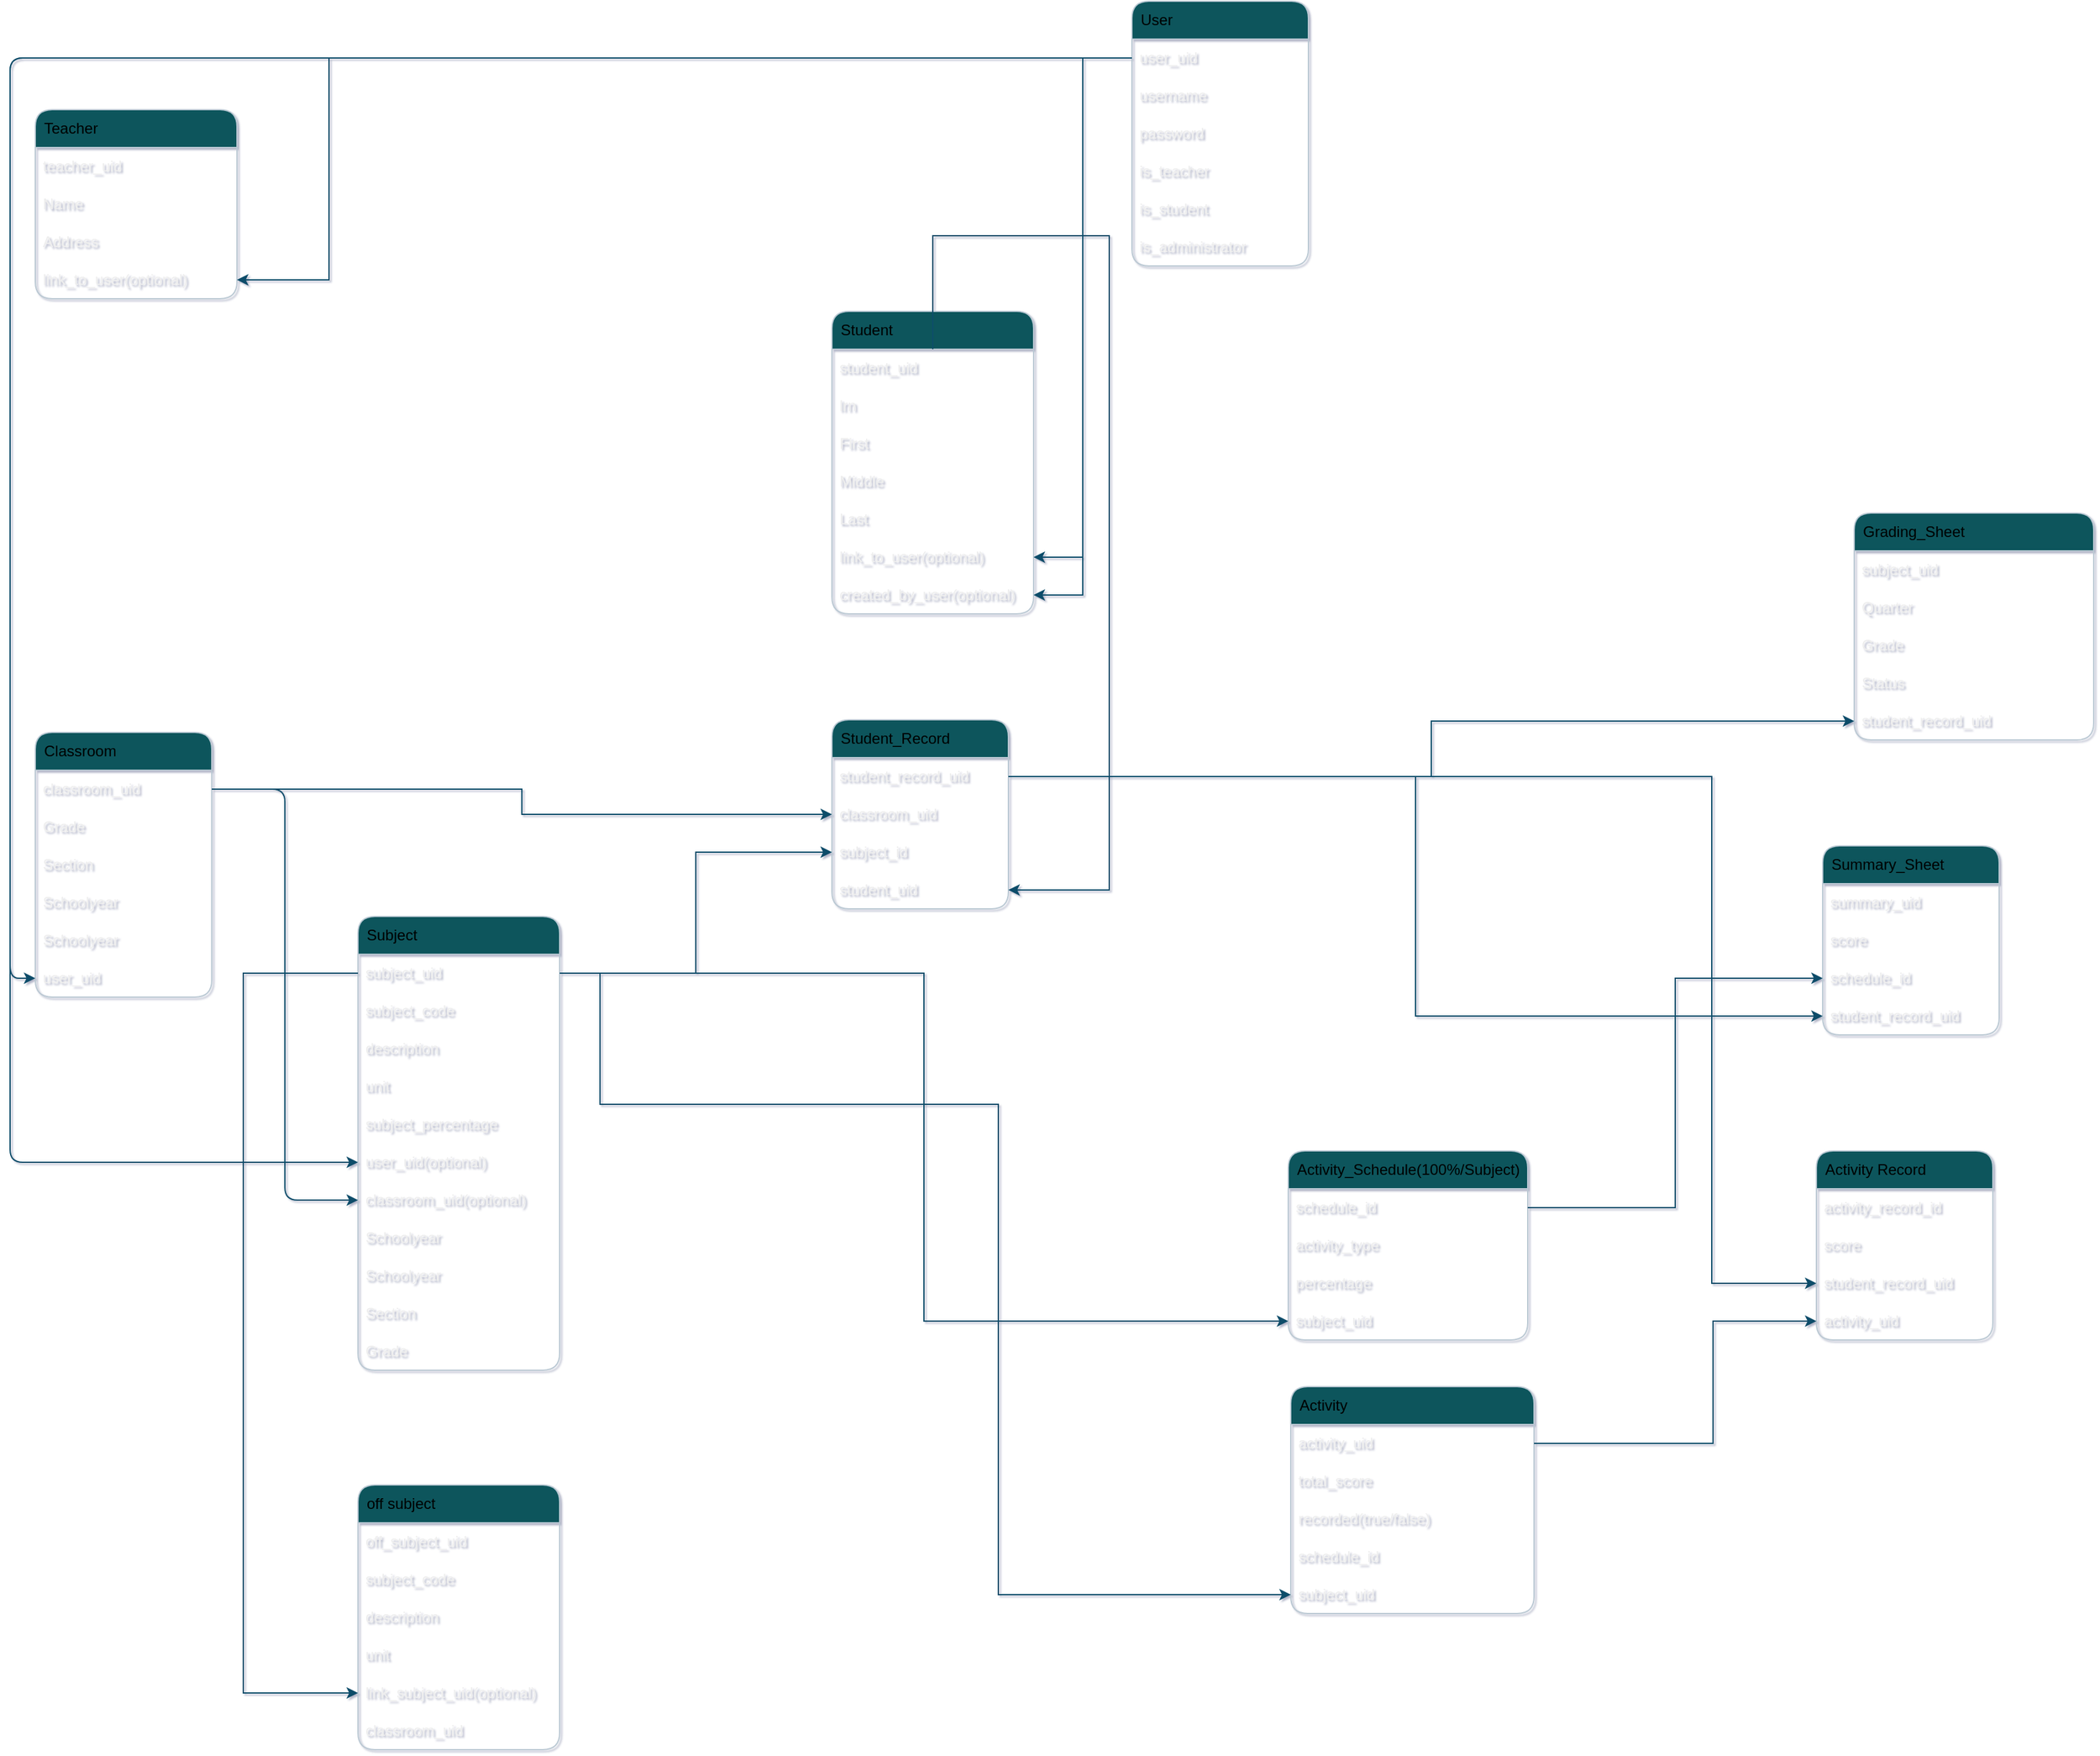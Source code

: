 <mxfile version="28.2.3">
  <diagram id="C5RBs43oDa-KdzZeNtuy" name="Page-1">
    <mxGraphModel dx="1678" dy="2481" grid="0" gridSize="14" guides="1" tooltips="1" connect="1" arrows="1" fold="1" page="1" pageScale="1" pageWidth="5500" pageHeight="1600" background="light-dark(#FFFFFF,#FFFFFF)" math="0" shadow="1" adaptiveColors="auto">
      <root>
        <mxCell id="WIyWlLk6GJQsqaUBKTNV-0" />
        <mxCell id="WIyWlLk6GJQsqaUBKTNV-1" parent="WIyWlLk6GJQsqaUBKTNV-0" />
        <mxCell id="hC4e1bCdloapmbzBIRtd-49" value="&lt;font style=&quot;color: light-dark(rgb(0, 0, 0), rgb(255, 255, 255));&quot;&gt;Classroom&lt;/font&gt;" style="swimlane;fontStyle=0;childLayout=stackLayout;horizontal=1;startSize=30;horizontalStack=0;resizeParent=1;resizeParentMax=0;resizeLast=0;collapsible=1;marginBottom=0;whiteSpace=wrap;html=1;pointerEvents=1;align=left;verticalAlign=middle;spacingLeft=5;fontFamily=Helvetica;fontSize=12;shadow=0;labelBackgroundColor=none;labelBorderColor=none;textShadow=0;fillColor=#09555B;strokeColor=#BAC8D3;fontColor=#EEEEEE;rounded=1;" parent="WIyWlLk6GJQsqaUBKTNV-1" vertex="1">
          <mxGeometry x="1320" y="160" width="140" height="210" as="geometry">
            <mxRectangle x="1240" y="320" width="60" height="30" as="alternateBounds" />
          </mxGeometry>
        </mxCell>
        <mxCell id="hC4e1bCdloapmbzBIRtd-50" value="classroom_uid" style="text;align=left;verticalAlign=middle;spacingLeft=4;spacingRight=4;overflow=hidden;points=[[0,0.5],[1,0.5]];portConstraint=eastwest;rotatable=0;whiteSpace=wrap;html=1;fontFamily=Helvetica;fontSize=12;shadow=0;labelBackgroundColor=none;labelBorderColor=none;textShadow=0;fontColor=#EEEEEE;rounded=1;" parent="hC4e1bCdloapmbzBIRtd-49" vertex="1">
          <mxGeometry y="30" width="140" height="30" as="geometry" />
        </mxCell>
        <mxCell id="hC4e1bCdloapmbzBIRtd-51" value="Grade" style="text;align=left;verticalAlign=middle;spacingLeft=4;spacingRight=4;overflow=hidden;points=[[0,0.5],[1,0.5]];portConstraint=eastwest;rotatable=0;whiteSpace=wrap;html=1;fontFamily=Helvetica;fontSize=12;shadow=0;labelBackgroundColor=none;labelBorderColor=none;textShadow=0;fontColor=#EEEEEE;rounded=1;" parent="hC4e1bCdloapmbzBIRtd-49" vertex="1">
          <mxGeometry y="60" width="140" height="30" as="geometry" />
        </mxCell>
        <mxCell id="hC4e1bCdloapmbzBIRtd-53" value="Section" style="text;align=left;verticalAlign=middle;spacingLeft=4;spacingRight=4;overflow=hidden;points=[[0,0.5],[1,0.5]];portConstraint=eastwest;rotatable=0;whiteSpace=wrap;html=1;fontFamily=Helvetica;fontSize=12;shadow=0;labelBackgroundColor=none;labelBorderColor=none;textShadow=0;fontColor=#EEEEEE;rounded=1;" parent="hC4e1bCdloapmbzBIRtd-49" vertex="1">
          <mxGeometry y="90" width="140" height="30" as="geometry" />
        </mxCell>
        <mxCell id="hC4e1bCdloapmbzBIRtd-52" value="Schoolyear" style="text;align=left;verticalAlign=middle;spacingLeft=4;spacingRight=4;overflow=hidden;points=[[0,0.5],[1,0.5]];portConstraint=eastwest;rotatable=0;whiteSpace=wrap;html=1;fontFamily=Helvetica;fontSize=12;shadow=0;labelBackgroundColor=none;labelBorderColor=none;textShadow=0;fontColor=#EEEEEE;rounded=1;" parent="hC4e1bCdloapmbzBIRtd-49" vertex="1">
          <mxGeometry y="120" width="140" height="30" as="geometry" />
        </mxCell>
        <mxCell id="hC4e1bCdloapmbzBIRtd-54" value="Schoolyear" style="text;align=left;verticalAlign=middle;spacingLeft=4;spacingRight=4;overflow=hidden;points=[[0,0.5],[1,0.5]];portConstraint=eastwest;rotatable=0;whiteSpace=wrap;html=1;fontFamily=Helvetica;fontSize=12;shadow=0;labelBackgroundColor=none;labelBorderColor=none;textShadow=0;fontColor=#EEEEEE;rounded=1;" parent="hC4e1bCdloapmbzBIRtd-49" vertex="1">
          <mxGeometry y="150" width="140" height="30" as="geometry" />
        </mxCell>
        <mxCell id="hC4e1bCdloapmbzBIRtd-70" value="user_uid" style="text;align=left;verticalAlign=middle;spacingLeft=4;spacingRight=4;overflow=hidden;points=[[0,0.5],[1,0.5]];portConstraint=eastwest;rotatable=0;whiteSpace=wrap;html=1;fontFamily=Helvetica;fontSize=12;shadow=0;labelBackgroundColor=none;labelBorderColor=none;textShadow=0;fontColor=#EEEEEE;rounded=1;" parent="hC4e1bCdloapmbzBIRtd-49" vertex="1">
          <mxGeometry y="180" width="140" height="30" as="geometry" />
        </mxCell>
        <mxCell id="hC4e1bCdloapmbzBIRtd-55" value="&lt;font style=&quot;color: light-dark(rgb(0, 0, 0), rgb(255, 255, 255));&quot;&gt;Subject&lt;/font&gt;" style="swimlane;fontStyle=0;childLayout=stackLayout;horizontal=1;startSize=30;horizontalStack=0;resizeParent=1;resizeParentMax=0;resizeLast=0;collapsible=1;marginBottom=0;whiteSpace=wrap;html=1;pointerEvents=1;align=left;verticalAlign=middle;spacingLeft=5;fontFamily=Helvetica;fontSize=12;shadow=0;labelBackgroundColor=none;labelBorderColor=none;textShadow=0;fillColor=#09555B;strokeColor=#BAC8D3;fontColor=#EEEEEE;rounded=1;" parent="WIyWlLk6GJQsqaUBKTNV-1" vertex="1">
          <mxGeometry x="1576" y="306" width="160" height="360" as="geometry" />
        </mxCell>
        <mxCell id="hC4e1bCdloapmbzBIRtd-56" value="subject_uid" style="text;align=left;verticalAlign=middle;spacingLeft=4;spacingRight=4;overflow=hidden;points=[[0,0.5],[1,0.5]];portConstraint=eastwest;rotatable=0;whiteSpace=wrap;html=1;fontFamily=Helvetica;fontSize=12;shadow=0;labelBackgroundColor=none;labelBorderColor=none;textShadow=0;fontColor=#EEEEEE;rounded=1;" parent="hC4e1bCdloapmbzBIRtd-55" vertex="1">
          <mxGeometry y="30" width="160" height="30" as="geometry" />
        </mxCell>
        <mxCell id="hC4e1bCdloapmbzBIRtd-57" value="subject_code" style="text;align=left;verticalAlign=middle;spacingLeft=4;spacingRight=4;overflow=hidden;points=[[0,0.5],[1,0.5]];portConstraint=eastwest;rotatable=0;whiteSpace=wrap;html=1;fontFamily=Helvetica;fontSize=12;shadow=0;labelBackgroundColor=none;labelBorderColor=none;textShadow=0;fontColor=#EEEEEE;rounded=1;" parent="hC4e1bCdloapmbzBIRtd-55" vertex="1">
          <mxGeometry y="60" width="160" height="30" as="geometry" />
        </mxCell>
        <mxCell id="hC4e1bCdloapmbzBIRtd-58" value="description" style="text;align=left;verticalAlign=middle;spacingLeft=4;spacingRight=4;overflow=hidden;points=[[0,0.5],[1,0.5]];portConstraint=eastwest;rotatable=0;whiteSpace=wrap;html=1;fontFamily=Helvetica;fontSize=12;shadow=0;labelBackgroundColor=none;labelBorderColor=none;textShadow=0;fontColor=#EEEEEE;rounded=1;" parent="hC4e1bCdloapmbzBIRtd-55" vertex="1">
          <mxGeometry y="90" width="160" height="30" as="geometry" />
        </mxCell>
        <mxCell id="hC4e1bCdloapmbzBIRtd-59" value="unit" style="text;align=left;verticalAlign=middle;spacingLeft=4;spacingRight=4;overflow=hidden;points=[[0,0.5],[1,0.5]];portConstraint=eastwest;rotatable=0;whiteSpace=wrap;html=1;fontFamily=Helvetica;fontSize=12;shadow=0;labelBackgroundColor=none;labelBorderColor=none;textShadow=0;fontColor=#EEEEEE;rounded=1;" parent="hC4e1bCdloapmbzBIRtd-55" vertex="1">
          <mxGeometry y="120" width="160" height="30" as="geometry" />
        </mxCell>
        <mxCell id="hC4e1bCdloapmbzBIRtd-150" value="subject_percentage" style="text;align=left;verticalAlign=middle;spacingLeft=4;spacingRight=4;overflow=hidden;points=[[0,0.5],[1,0.5]];portConstraint=eastwest;rotatable=0;whiteSpace=wrap;html=1;fontFamily=Helvetica;fontSize=12;shadow=0;labelBackgroundColor=none;labelBorderColor=none;textShadow=0;fontColor=#EEEEEE;rounded=1;" parent="hC4e1bCdloapmbzBIRtd-55" vertex="1">
          <mxGeometry y="150" width="160" height="30" as="geometry" />
        </mxCell>
        <mxCell id="hC4e1bCdloapmbzBIRtd-134" value="user_uid(optional)" style="text;align=left;verticalAlign=middle;spacingLeft=4;spacingRight=4;overflow=hidden;points=[[0,0.5],[1,0.5]];portConstraint=eastwest;rotatable=0;whiteSpace=wrap;html=1;fontFamily=Helvetica;fontSize=12;shadow=0;labelBackgroundColor=none;labelBorderColor=none;textShadow=0;fontColor=#EEEEEE;rounded=1;" parent="hC4e1bCdloapmbzBIRtd-55" vertex="1">
          <mxGeometry y="180" width="160" height="30" as="geometry" />
        </mxCell>
        <mxCell id="hC4e1bCdloapmbzBIRtd-61" value="classroom_uid(optional)" style="text;align=left;verticalAlign=middle;spacingLeft=4;spacingRight=4;overflow=hidden;points=[[0,0.5],[1,0.5]];portConstraint=eastwest;rotatable=0;whiteSpace=wrap;html=1;fontFamily=Helvetica;fontSize=12;shadow=0;labelBackgroundColor=none;labelBorderColor=none;textShadow=0;fontColor=#EEEEEE;rounded=1;" parent="hC4e1bCdloapmbzBIRtd-55" vertex="1">
          <mxGeometry y="210" width="160" height="30" as="geometry" />
        </mxCell>
        <mxCell id="F1vnSiwBL7O9nsd_aSeU-29" value="Schoolyear" style="text;align=left;verticalAlign=middle;spacingLeft=4;spacingRight=4;overflow=hidden;points=[[0,0.5],[1,0.5]];portConstraint=eastwest;rotatable=0;whiteSpace=wrap;html=1;fontFamily=Helvetica;fontSize=12;shadow=0;labelBackgroundColor=none;labelBorderColor=none;textShadow=0;fontColor=#EEEEEE;rounded=1;" vertex="1" parent="hC4e1bCdloapmbzBIRtd-55">
          <mxGeometry y="240" width="160" height="30" as="geometry" />
        </mxCell>
        <mxCell id="F1vnSiwBL7O9nsd_aSeU-28" value="Schoolyear" style="text;align=left;verticalAlign=middle;spacingLeft=4;spacingRight=4;overflow=hidden;points=[[0,0.5],[1,0.5]];portConstraint=eastwest;rotatable=0;whiteSpace=wrap;html=1;fontFamily=Helvetica;fontSize=12;shadow=0;labelBackgroundColor=none;labelBorderColor=none;textShadow=0;fontColor=#EEEEEE;rounded=1;" vertex="1" parent="hC4e1bCdloapmbzBIRtd-55">
          <mxGeometry y="270" width="160" height="30" as="geometry" />
        </mxCell>
        <mxCell id="F1vnSiwBL7O9nsd_aSeU-27" value="Section" style="text;align=left;verticalAlign=middle;spacingLeft=4;spacingRight=4;overflow=hidden;points=[[0,0.5],[1,0.5]];portConstraint=eastwest;rotatable=0;whiteSpace=wrap;html=1;fontFamily=Helvetica;fontSize=12;shadow=0;labelBackgroundColor=none;labelBorderColor=none;textShadow=0;fontColor=#EEEEEE;rounded=1;" vertex="1" parent="hC4e1bCdloapmbzBIRtd-55">
          <mxGeometry y="300" width="160" height="30" as="geometry" />
        </mxCell>
        <mxCell id="F1vnSiwBL7O9nsd_aSeU-26" value="Grade" style="text;align=left;verticalAlign=middle;spacingLeft=4;spacingRight=4;overflow=hidden;points=[[0,0.5],[1,0.5]];portConstraint=eastwest;rotatable=0;whiteSpace=wrap;html=1;fontFamily=Helvetica;fontSize=12;shadow=0;labelBackgroundColor=none;labelBorderColor=none;textShadow=0;fontColor=#EEEEEE;rounded=1;" vertex="1" parent="hC4e1bCdloapmbzBIRtd-55">
          <mxGeometry y="330" width="160" height="30" as="geometry" />
        </mxCell>
        <mxCell id="hC4e1bCdloapmbzBIRtd-62" style="edgeStyle=orthogonalEdgeStyle;rounded=1;orthogonalLoop=1;jettySize=auto;html=1;fontFamily=Helvetica;fontSize=12;fontColor=default;shadow=0;labelBackgroundColor=none;labelBorderColor=none;textShadow=0;strokeColor=#0B4D6A;" parent="WIyWlLk6GJQsqaUBKTNV-1" source="hC4e1bCdloapmbzBIRtd-50" target="hC4e1bCdloapmbzBIRtd-61" edge="1">
          <mxGeometry relative="1" as="geometry" />
        </mxCell>
        <mxCell id="hC4e1bCdloapmbzBIRtd-63" value="&lt;font style=&quot;color: light-dark(rgb(0, 0, 0), rgb(255, 255, 255));&quot;&gt;User&lt;/font&gt;" style="swimlane;fontStyle=0;childLayout=stackLayout;horizontal=1;startSize=30;horizontalStack=0;resizeParent=1;resizeParentMax=0;resizeLast=0;collapsible=1;marginBottom=0;whiteSpace=wrap;html=1;pointerEvents=1;align=left;verticalAlign=middle;spacingLeft=5;fontFamily=Helvetica;fontSize=12;shadow=0;labelBackgroundColor=none;labelBorderColor=none;textShadow=0;fillColor=#09555B;strokeColor=#BAC8D3;fontColor=#EEEEEE;rounded=1;" parent="WIyWlLk6GJQsqaUBKTNV-1" vertex="1">
          <mxGeometry x="2190" y="-420" width="140" height="210" as="geometry" />
        </mxCell>
        <mxCell id="hC4e1bCdloapmbzBIRtd-64" value="user_uid" style="text;align=left;verticalAlign=middle;spacingLeft=4;spacingRight=4;overflow=hidden;points=[[0,0.5],[1,0.5]];portConstraint=eastwest;rotatable=0;whiteSpace=wrap;html=1;fontFamily=Helvetica;fontSize=12;shadow=0;labelBackgroundColor=none;labelBorderColor=none;textShadow=0;fontColor=#EEEEEE;rounded=1;" parent="hC4e1bCdloapmbzBIRtd-63" vertex="1">
          <mxGeometry y="30" width="140" height="30" as="geometry" />
        </mxCell>
        <mxCell id="hC4e1bCdloapmbzBIRtd-65" value="username" style="text;align=left;verticalAlign=middle;spacingLeft=4;spacingRight=4;overflow=hidden;points=[[0,0.5],[1,0.5]];portConstraint=eastwest;rotatable=0;whiteSpace=wrap;html=1;fontFamily=Helvetica;fontSize=12;shadow=0;labelBackgroundColor=none;labelBorderColor=none;textShadow=0;fontColor=#EEEEEE;rounded=1;" parent="hC4e1bCdloapmbzBIRtd-63" vertex="1">
          <mxGeometry y="60" width="140" height="30" as="geometry" />
        </mxCell>
        <mxCell id="hC4e1bCdloapmbzBIRtd-66" value="password" style="text;align=left;verticalAlign=middle;spacingLeft=4;spacingRight=4;overflow=hidden;points=[[0,0.5],[1,0.5]];portConstraint=eastwest;rotatable=0;whiteSpace=wrap;html=1;fontFamily=Helvetica;fontSize=12;shadow=0;labelBackgroundColor=none;labelBorderColor=none;textShadow=0;fontColor=#EEEEEE;rounded=1;" parent="hC4e1bCdloapmbzBIRtd-63" vertex="1">
          <mxGeometry y="90" width="140" height="30" as="geometry" />
        </mxCell>
        <mxCell id="hC4e1bCdloapmbzBIRtd-67" value="is_teacher" style="text;align=left;verticalAlign=middle;spacingLeft=4;spacingRight=4;overflow=hidden;points=[[0,0.5],[1,0.5]];portConstraint=eastwest;rotatable=0;whiteSpace=wrap;html=1;fontFamily=Helvetica;fontSize=12;shadow=0;labelBackgroundColor=none;labelBorderColor=none;textShadow=0;fontColor=#EEEEEE;rounded=1;" parent="hC4e1bCdloapmbzBIRtd-63" vertex="1">
          <mxGeometry y="120" width="140" height="30" as="geometry" />
        </mxCell>
        <mxCell id="hC4e1bCdloapmbzBIRtd-68" value="is_student" style="text;align=left;verticalAlign=middle;spacingLeft=4;spacingRight=4;overflow=hidden;points=[[0,0.5],[1,0.5]];portConstraint=eastwest;rotatable=0;whiteSpace=wrap;html=1;fontFamily=Helvetica;fontSize=12;shadow=0;labelBackgroundColor=none;labelBorderColor=none;textShadow=0;fontColor=#EEEEEE;rounded=1;" parent="hC4e1bCdloapmbzBIRtd-63" vertex="1">
          <mxGeometry y="150" width="140" height="30" as="geometry" />
        </mxCell>
        <mxCell id="hC4e1bCdloapmbzBIRtd-69" value="is_administrator" style="text;align=left;verticalAlign=middle;spacingLeft=4;spacingRight=4;overflow=hidden;points=[[0,0.5],[1,0.5]];portConstraint=eastwest;rotatable=0;whiteSpace=wrap;html=1;fontFamily=Helvetica;fontSize=12;shadow=0;labelBackgroundColor=none;labelBorderColor=none;textShadow=0;fontColor=#EEEEEE;rounded=1;" parent="hC4e1bCdloapmbzBIRtd-63" vertex="1">
          <mxGeometry y="180" width="140" height="30" as="geometry" />
        </mxCell>
        <mxCell id="hC4e1bCdloapmbzBIRtd-71" style="edgeStyle=orthogonalEdgeStyle;rounded=1;orthogonalLoop=1;jettySize=auto;html=1;entryX=0;entryY=0.5;entryDx=0;entryDy=0;fontFamily=Helvetica;fontSize=12;fontColor=default;shadow=0;labelBackgroundColor=none;labelBorderColor=none;textShadow=0;strokeColor=#0B4D6A;" parent="WIyWlLk6GJQsqaUBKTNV-1" source="hC4e1bCdloapmbzBIRtd-64" target="hC4e1bCdloapmbzBIRtd-70" edge="1">
          <mxGeometry relative="1" as="geometry" />
        </mxCell>
        <mxCell id="hC4e1bCdloapmbzBIRtd-73" value="&lt;font style=&quot;color: light-dark(rgb(0, 0, 0), rgb(255, 255, 255));&quot;&gt;Student&lt;/font&gt;" style="swimlane;fontStyle=0;childLayout=stackLayout;horizontal=1;startSize=30;horizontalStack=0;resizeParent=1;resizeParentMax=0;resizeLast=0;collapsible=1;marginBottom=0;whiteSpace=wrap;html=1;pointerEvents=1;align=left;verticalAlign=middle;spacingLeft=5;fontFamily=Helvetica;fontSize=12;shadow=0;labelBackgroundColor=none;labelBorderColor=none;textShadow=0;fillColor=#09555B;strokeColor=#BAC8D3;fontColor=#EEEEEE;rounded=1;" parent="WIyWlLk6GJQsqaUBKTNV-1" vertex="1">
          <mxGeometry x="1952" y="-174" width="160" height="240" as="geometry" />
        </mxCell>
        <mxCell id="hC4e1bCdloapmbzBIRtd-74" value="student_uid" style="text;align=left;verticalAlign=middle;spacingLeft=4;spacingRight=4;overflow=hidden;points=[[0,0.5],[1,0.5]];portConstraint=eastwest;rotatable=0;whiteSpace=wrap;html=1;fontFamily=Helvetica;fontSize=12;shadow=0;labelBackgroundColor=none;labelBorderColor=none;textShadow=0;fontColor=#EEEEEE;rounded=1;" parent="hC4e1bCdloapmbzBIRtd-73" vertex="1">
          <mxGeometry y="30" width="160" height="30" as="geometry" />
        </mxCell>
        <mxCell id="hC4e1bCdloapmbzBIRtd-100" value="lrn" style="text;align=left;verticalAlign=middle;spacingLeft=4;spacingRight=4;overflow=hidden;points=[[0,0.5],[1,0.5]];portConstraint=eastwest;rotatable=0;whiteSpace=wrap;html=1;fontFamily=Helvetica;fontSize=12;shadow=0;labelBackgroundColor=none;labelBorderColor=none;textShadow=0;fontColor=#EEEEEE;rounded=1;" parent="hC4e1bCdloapmbzBIRtd-73" vertex="1">
          <mxGeometry y="60" width="160" height="30" as="geometry" />
        </mxCell>
        <mxCell id="hC4e1bCdloapmbzBIRtd-75" value="First" style="text;align=left;verticalAlign=middle;spacingLeft=4;spacingRight=4;overflow=hidden;points=[[0,0.5],[1,0.5]];portConstraint=eastwest;rotatable=0;whiteSpace=wrap;html=1;fontFamily=Helvetica;fontSize=12;shadow=0;labelBackgroundColor=none;labelBorderColor=none;textShadow=0;fontColor=#EEEEEE;rounded=1;" parent="hC4e1bCdloapmbzBIRtd-73" vertex="1">
          <mxGeometry y="90" width="160" height="30" as="geometry" />
        </mxCell>
        <mxCell id="hC4e1bCdloapmbzBIRtd-112" value="Middle" style="text;align=left;verticalAlign=middle;spacingLeft=4;spacingRight=4;overflow=hidden;points=[[0,0.5],[1,0.5]];portConstraint=eastwest;rotatable=0;whiteSpace=wrap;html=1;fontFamily=Helvetica;fontSize=12;shadow=0;labelBackgroundColor=none;labelBorderColor=none;textShadow=0;fontColor=#EEEEEE;rounded=1;" parent="hC4e1bCdloapmbzBIRtd-73" vertex="1">
          <mxGeometry y="120" width="160" height="30" as="geometry" />
        </mxCell>
        <mxCell id="hC4e1bCdloapmbzBIRtd-113" value="Last" style="text;align=left;verticalAlign=middle;spacingLeft=4;spacingRight=4;overflow=hidden;points=[[0,0.5],[1,0.5]];portConstraint=eastwest;rotatable=0;whiteSpace=wrap;html=1;fontFamily=Helvetica;fontSize=12;shadow=0;labelBackgroundColor=none;labelBorderColor=none;textShadow=0;fontColor=#EEEEEE;rounded=1;" parent="hC4e1bCdloapmbzBIRtd-73" vertex="1">
          <mxGeometry y="150" width="160" height="30" as="geometry" />
        </mxCell>
        <mxCell id="hC4e1bCdloapmbzBIRtd-78" value="link_to_user(optional)" style="text;align=left;verticalAlign=middle;spacingLeft=4;spacingRight=4;overflow=hidden;points=[[0,0.5],[1,0.5]];portConstraint=eastwest;rotatable=0;whiteSpace=wrap;html=1;fontFamily=Helvetica;fontSize=12;shadow=0;labelBackgroundColor=none;labelBorderColor=none;textShadow=0;fontColor=#EEEEEE;rounded=1;" parent="hC4e1bCdloapmbzBIRtd-73" vertex="1">
          <mxGeometry y="180" width="160" height="30" as="geometry" />
        </mxCell>
        <mxCell id="hC4e1bCdloapmbzBIRtd-102" value="created_by_user(optional)" style="text;align=left;verticalAlign=middle;spacingLeft=4;spacingRight=4;overflow=hidden;points=[[0,0.5],[1,0.5]];portConstraint=eastwest;rotatable=0;whiteSpace=wrap;html=1;fontFamily=Helvetica;fontSize=12;shadow=0;labelBackgroundColor=none;labelBorderColor=none;textShadow=0;fontColor=#EEEEEE;rounded=1;" parent="hC4e1bCdloapmbzBIRtd-73" vertex="1">
          <mxGeometry y="210" width="160" height="30" as="geometry" />
        </mxCell>
        <mxCell id="hC4e1bCdloapmbzBIRtd-104" value="&lt;font style=&quot;color: light-dark(rgb(0, 0, 0), rgb(255, 255, 255));&quot;&gt;Student_Record&lt;/font&gt;" style="swimlane;fontStyle=0;childLayout=stackLayout;horizontal=1;startSize=30;horizontalStack=0;resizeParent=1;resizeParentMax=0;resizeLast=0;collapsible=1;marginBottom=0;whiteSpace=wrap;html=1;pointerEvents=1;align=left;verticalAlign=middle;spacingLeft=5;fontFamily=Helvetica;fontSize=12;shadow=0;labelBackgroundColor=none;labelBorderColor=none;textShadow=0;fillColor=#09555B;strokeColor=#BAC8D3;fontColor=#EEEEEE;rounded=1;" parent="WIyWlLk6GJQsqaUBKTNV-1" vertex="1">
          <mxGeometry x="1952" y="150" width="140" height="150" as="geometry" />
        </mxCell>
        <mxCell id="hC4e1bCdloapmbzBIRtd-115" value="student_record_uid" style="text;align=left;verticalAlign=middle;spacingLeft=4;spacingRight=4;overflow=hidden;points=[[0,0.5],[1,0.5]];portConstraint=eastwest;rotatable=0;whiteSpace=wrap;html=1;fontFamily=Helvetica;fontSize=12;shadow=0;labelBackgroundColor=none;labelBorderColor=none;textShadow=0;fontColor=#EEEEEE;rounded=1;" parent="hC4e1bCdloapmbzBIRtd-104" vertex="1">
          <mxGeometry y="30" width="140" height="30" as="geometry" />
        </mxCell>
        <mxCell id="F1vnSiwBL7O9nsd_aSeU-5" value="classroom_uid" style="text;align=left;verticalAlign=middle;spacingLeft=4;spacingRight=4;overflow=hidden;points=[[0,0.5],[1,0.5]];portConstraint=eastwest;rotatable=0;whiteSpace=wrap;html=1;fontFamily=Helvetica;fontSize=12;shadow=0;labelBackgroundColor=none;labelBorderColor=none;textShadow=0;fontColor=#EEEEEE;rounded=1;" vertex="1" parent="hC4e1bCdloapmbzBIRtd-104">
          <mxGeometry y="60" width="140" height="30" as="geometry" />
        </mxCell>
        <mxCell id="hC4e1bCdloapmbzBIRtd-108" value="subject_id" style="text;align=left;verticalAlign=middle;spacingLeft=4;spacingRight=4;overflow=hidden;points=[[0,0.5],[1,0.5]];portConstraint=eastwest;rotatable=0;whiteSpace=wrap;html=1;fontFamily=Helvetica;fontSize=12;shadow=0;labelBackgroundColor=none;labelBorderColor=none;textShadow=0;fontColor=#EEEEEE;rounded=1;" parent="hC4e1bCdloapmbzBIRtd-104" vertex="1">
          <mxGeometry y="90" width="140" height="30" as="geometry" />
        </mxCell>
        <mxCell id="hC4e1bCdloapmbzBIRtd-201" value="student_uid" style="text;align=left;verticalAlign=middle;spacingLeft=4;spacingRight=4;overflow=hidden;points=[[0,0.5],[1,0.5]];portConstraint=eastwest;rotatable=0;whiteSpace=wrap;html=1;fontFamily=Helvetica;fontSize=12;shadow=0;labelBackgroundColor=none;labelBorderColor=none;textShadow=0;fontColor=#EEEEEE;rounded=1;" parent="hC4e1bCdloapmbzBIRtd-104" vertex="1">
          <mxGeometry y="120" width="140" height="30" as="geometry" />
        </mxCell>
        <mxCell id="hC4e1bCdloapmbzBIRtd-116" value="&lt;font style=&quot;color: light-dark(rgb(0, 0, 0), rgb(255, 255, 255));&quot;&gt;Activity&lt;/font&gt;" style="swimlane;fontStyle=0;childLayout=stackLayout;horizontal=1;startSize=30;horizontalStack=0;resizeParent=1;resizeParentMax=0;resizeLast=0;collapsible=1;marginBottom=0;whiteSpace=wrap;html=1;pointerEvents=1;align=left;verticalAlign=middle;spacingLeft=5;fontFamily=Helvetica;fontSize=12;shadow=0;labelBackgroundColor=none;labelBorderColor=none;textShadow=0;fillColor=#09555B;strokeColor=#BAC8D3;fontColor=#EEEEEE;rounded=1;" parent="WIyWlLk6GJQsqaUBKTNV-1" vertex="1">
          <mxGeometry x="2316" y="679" width="193" height="180" as="geometry" />
        </mxCell>
        <mxCell id="rMeAfOPnZQPJ0wJTUuh1-8" value="activity_uid" style="text;align=left;verticalAlign=middle;spacingLeft=4;spacingRight=4;overflow=hidden;points=[[0,0.5],[1,0.5]];portConstraint=eastwest;rotatable=0;whiteSpace=wrap;html=1;fontFamily=Helvetica;fontSize=12;shadow=0;labelBackgroundColor=none;labelBorderColor=none;textShadow=0;fontColor=#EEEEEE;rounded=1;" parent="hC4e1bCdloapmbzBIRtd-116" vertex="1">
          <mxGeometry y="30" width="193" height="30" as="geometry" />
        </mxCell>
        <mxCell id="hC4e1bCdloapmbzBIRtd-117" value="total_score" style="text;align=left;verticalAlign=middle;spacingLeft=4;spacingRight=4;overflow=hidden;points=[[0,0.5],[1,0.5]];portConstraint=eastwest;rotatable=0;whiteSpace=wrap;html=1;fontFamily=Helvetica;fontSize=12;shadow=0;labelBackgroundColor=none;labelBorderColor=none;textShadow=0;fontColor=#EEEEEE;rounded=1;" parent="hC4e1bCdloapmbzBIRtd-116" vertex="1">
          <mxGeometry y="60" width="193" height="30" as="geometry" />
        </mxCell>
        <mxCell id="hC4e1bCdloapmbzBIRtd-122" value="recorded(true/false)" style="text;align=left;verticalAlign=middle;spacingLeft=4;spacingRight=4;overflow=hidden;points=[[0,0.5],[1,0.5]];portConstraint=eastwest;rotatable=0;whiteSpace=wrap;html=1;fontFamily=Helvetica;fontSize=12;shadow=0;labelBackgroundColor=none;labelBorderColor=none;textShadow=0;fontColor=#EEEEEE;rounded=1;" parent="hC4e1bCdloapmbzBIRtd-116" vertex="1">
          <mxGeometry y="90" width="193" height="30" as="geometry" />
        </mxCell>
        <mxCell id="hC4e1bCdloapmbzBIRtd-118" value="schedule_id" style="text;align=left;verticalAlign=middle;spacingLeft=4;spacingRight=4;overflow=hidden;points=[[0,0.5],[1,0.5]];portConstraint=eastwest;rotatable=0;whiteSpace=wrap;html=1;fontFamily=Helvetica;fontSize=12;shadow=0;labelBackgroundColor=none;labelBorderColor=none;textShadow=0;fontColor=#EEEEEE;rounded=1;" parent="hC4e1bCdloapmbzBIRtd-116" vertex="1">
          <mxGeometry y="120" width="193" height="30" as="geometry" />
        </mxCell>
        <mxCell id="hC4e1bCdloapmbzBIRtd-120" value="subject_uid" style="text;align=left;verticalAlign=middle;spacingLeft=4;spacingRight=4;overflow=hidden;points=[[0,0.5],[1,0.5]];portConstraint=eastwest;rotatable=0;whiteSpace=wrap;html=1;fontFamily=Helvetica;fontSize=12;shadow=0;labelBackgroundColor=none;labelBorderColor=none;textShadow=0;fontColor=#EEEEEE;rounded=1;" parent="hC4e1bCdloapmbzBIRtd-116" vertex="1">
          <mxGeometry y="150" width="193" height="30" as="geometry" />
        </mxCell>
        <mxCell id="hC4e1bCdloapmbzBIRtd-135" style="edgeStyle=orthogonalEdgeStyle;rounded=1;orthogonalLoop=1;jettySize=auto;html=1;fontFamily=Helvetica;fontSize=12;fontColor=default;entryX=0;entryY=0.5;entryDx=0;entryDy=0;shadow=0;labelBackgroundColor=none;labelBorderColor=none;textShadow=0;strokeColor=#0B4D6A;" parent="WIyWlLk6GJQsqaUBKTNV-1" source="hC4e1bCdloapmbzBIRtd-64" target="hC4e1bCdloapmbzBIRtd-134" edge="1">
          <mxGeometry relative="1" as="geometry">
            <Array as="points">
              <mxPoint x="1300" y="-375" />
              <mxPoint x="1300" y="501" />
            </Array>
          </mxGeometry>
        </mxCell>
        <mxCell id="hC4e1bCdloapmbzBIRtd-136" value="&lt;font style=&quot;color: light-dark(rgb(0, 0, 0), rgb(255, 255, 255));&quot;&gt;off subject&lt;/font&gt;" style="swimlane;fontStyle=0;childLayout=stackLayout;horizontal=1;startSize=30;horizontalStack=0;resizeParent=1;resizeParentMax=0;resizeLast=0;collapsible=1;marginBottom=0;whiteSpace=wrap;html=1;pointerEvents=1;align=left;verticalAlign=middle;spacingLeft=5;fontFamily=Helvetica;fontSize=12;shadow=0;labelBackgroundColor=none;labelBorderColor=none;textShadow=0;fillColor=#09555B;strokeColor=#BAC8D3;fontColor=#EEEEEE;rounded=1;" parent="WIyWlLk6GJQsqaUBKTNV-1" vertex="1">
          <mxGeometry x="1576" y="757" width="160" height="210" as="geometry" />
        </mxCell>
        <mxCell id="hC4e1bCdloapmbzBIRtd-137" value="off_subject_uid" style="text;align=left;verticalAlign=middle;spacingLeft=4;spacingRight=4;overflow=hidden;points=[[0,0.5],[1,0.5]];portConstraint=eastwest;rotatable=0;whiteSpace=wrap;html=1;fontFamily=Helvetica;fontSize=12;shadow=0;labelBackgroundColor=none;labelBorderColor=none;textShadow=0;fontColor=#EEEEEE;rounded=1;" parent="hC4e1bCdloapmbzBIRtd-136" vertex="1">
          <mxGeometry y="30" width="160" height="30" as="geometry" />
        </mxCell>
        <mxCell id="hC4e1bCdloapmbzBIRtd-138" value="subject_code" style="text;align=left;verticalAlign=middle;spacingLeft=4;spacingRight=4;overflow=hidden;points=[[0,0.5],[1,0.5]];portConstraint=eastwest;rotatable=0;whiteSpace=wrap;html=1;fontFamily=Helvetica;fontSize=12;shadow=0;labelBackgroundColor=none;labelBorderColor=none;textShadow=0;fontColor=#EEEEEE;rounded=1;" parent="hC4e1bCdloapmbzBIRtd-136" vertex="1">
          <mxGeometry y="60" width="160" height="30" as="geometry" />
        </mxCell>
        <mxCell id="hC4e1bCdloapmbzBIRtd-139" value="description" style="text;align=left;verticalAlign=middle;spacingLeft=4;spacingRight=4;overflow=hidden;points=[[0,0.5],[1,0.5]];portConstraint=eastwest;rotatable=0;whiteSpace=wrap;html=1;fontFamily=Helvetica;fontSize=12;shadow=0;labelBackgroundColor=none;labelBorderColor=none;textShadow=0;fontColor=#EEEEEE;rounded=1;" parent="hC4e1bCdloapmbzBIRtd-136" vertex="1">
          <mxGeometry y="90" width="160" height="30" as="geometry" />
        </mxCell>
        <mxCell id="hC4e1bCdloapmbzBIRtd-140" value="unit" style="text;align=left;verticalAlign=middle;spacingLeft=4;spacingRight=4;overflow=hidden;points=[[0,0.5],[1,0.5]];portConstraint=eastwest;rotatable=0;whiteSpace=wrap;html=1;fontFamily=Helvetica;fontSize=12;shadow=0;labelBackgroundColor=none;labelBorderColor=none;textShadow=0;fontColor=#EEEEEE;rounded=1;" parent="hC4e1bCdloapmbzBIRtd-136" vertex="1">
          <mxGeometry y="120" width="160" height="30" as="geometry" />
        </mxCell>
        <mxCell id="hC4e1bCdloapmbzBIRtd-141" value="link_subject_uid(optional)" style="text;align=left;verticalAlign=middle;spacingLeft=4;spacingRight=4;overflow=hidden;points=[[0,0.5],[1,0.5]];portConstraint=eastwest;rotatable=0;whiteSpace=wrap;html=1;fontFamily=Helvetica;fontSize=12;shadow=0;labelBackgroundColor=none;labelBorderColor=none;textShadow=0;fontColor=#EEEEEE;rounded=1;" parent="hC4e1bCdloapmbzBIRtd-136" vertex="1">
          <mxGeometry y="150" width="160" height="30" as="geometry" />
        </mxCell>
        <mxCell id="hC4e1bCdloapmbzBIRtd-142" value="classroom_uid" style="text;align=left;verticalAlign=middle;spacingLeft=4;spacingRight=4;overflow=hidden;points=[[0,0.5],[1,0.5]];portConstraint=eastwest;rotatable=0;whiteSpace=wrap;html=1;fontFamily=Helvetica;fontSize=12;shadow=0;labelBackgroundColor=none;labelBorderColor=none;textShadow=0;fontColor=#EEEEEE;rounded=1;" parent="hC4e1bCdloapmbzBIRtd-136" vertex="1">
          <mxGeometry y="180" width="160" height="30" as="geometry" />
        </mxCell>
        <mxCell id="hC4e1bCdloapmbzBIRtd-146" value="&lt;font style=&quot;color: light-dark(rgb(0, 0, 0), rgb(255, 255, 255));&quot;&gt;Grading_Sheet&lt;/font&gt;" style="swimlane;fontStyle=0;childLayout=stackLayout;horizontal=1;startSize=30;horizontalStack=0;resizeParent=1;resizeParentMax=0;resizeLast=0;collapsible=1;marginBottom=0;whiteSpace=wrap;html=1;pointerEvents=1;align=left;verticalAlign=middle;spacingLeft=5;fontFamily=Helvetica;fontSize=12;shadow=0;labelBackgroundColor=none;labelBorderColor=none;textShadow=0;fillColor=#09555B;strokeColor=#BAC8D3;fontColor=#EEEEEE;rounded=1;" parent="WIyWlLk6GJQsqaUBKTNV-1" vertex="1">
          <mxGeometry x="2763" y="-14" width="190" height="180" as="geometry" />
        </mxCell>
        <mxCell id="hC4e1bCdloapmbzBIRtd-158" value="&lt;div&gt;&lt;span style=&quot;&quot;&gt;subject_uid&lt;/span&gt;&lt;/div&gt;" style="text;align=left;verticalAlign=middle;spacingLeft=4;spacingRight=4;overflow=hidden;points=[[0,0.5],[1,0.5]];portConstraint=eastwest;rotatable=0;whiteSpace=wrap;html=1;fontFamily=Helvetica;fontSize=12;shadow=0;labelBackgroundColor=none;labelBorderColor=none;textShadow=0;fontColor=#EEEEEE;rounded=1;" parent="hC4e1bCdloapmbzBIRtd-146" vertex="1">
          <mxGeometry y="30" width="190" height="30" as="geometry" />
        </mxCell>
        <mxCell id="hC4e1bCdloapmbzBIRtd-147" value="Quarter" style="text;align=left;verticalAlign=middle;spacingLeft=4;spacingRight=4;overflow=hidden;points=[[0,0.5],[1,0.5]];portConstraint=eastwest;rotatable=0;whiteSpace=wrap;html=1;fontFamily=Helvetica;fontSize=12;shadow=0;labelBackgroundColor=none;labelBorderColor=none;textShadow=0;fontColor=#EEEEEE;rounded=1;" parent="hC4e1bCdloapmbzBIRtd-146" vertex="1">
          <mxGeometry y="60" width="190" height="30" as="geometry" />
        </mxCell>
        <mxCell id="hC4e1bCdloapmbzBIRtd-148" value="Grade" style="text;align=left;verticalAlign=middle;spacingLeft=4;spacingRight=4;overflow=hidden;points=[[0,0.5],[1,0.5]];portConstraint=eastwest;rotatable=0;whiteSpace=wrap;html=1;fontFamily=Helvetica;fontSize=12;shadow=0;labelBackgroundColor=none;labelBorderColor=none;textShadow=0;fontColor=#EEEEEE;rounded=1;" parent="hC4e1bCdloapmbzBIRtd-146" vertex="1">
          <mxGeometry y="90" width="190" height="30" as="geometry" />
        </mxCell>
        <mxCell id="hC4e1bCdloapmbzBIRtd-149" value="Status" style="text;align=left;verticalAlign=middle;spacingLeft=4;spacingRight=4;overflow=hidden;points=[[0,0.5],[1,0.5]];portConstraint=eastwest;rotatable=0;whiteSpace=wrap;html=1;fontFamily=Helvetica;fontSize=12;shadow=0;labelBackgroundColor=none;labelBorderColor=none;textShadow=0;fontColor=#EEEEEE;rounded=1;" parent="hC4e1bCdloapmbzBIRtd-146" vertex="1">
          <mxGeometry y="120" width="190" height="30" as="geometry" />
        </mxCell>
        <mxCell id="hC4e1bCdloapmbzBIRtd-160" value="student_record_uid" style="text;align=left;verticalAlign=middle;spacingLeft=4;spacingRight=4;overflow=hidden;points=[[0,0.5],[1,0.5]];portConstraint=eastwest;rotatable=0;whiteSpace=wrap;html=1;fontFamily=Helvetica;fontSize=12;shadow=0;labelBackgroundColor=none;labelBorderColor=none;textShadow=0;fontColor=#EEEEEE;rounded=1;" parent="hC4e1bCdloapmbzBIRtd-146" vertex="1">
          <mxGeometry y="150" width="190" height="30" as="geometry" />
        </mxCell>
        <mxCell id="hC4e1bCdloapmbzBIRtd-151" value="&lt;font style=&quot;color: light-dark(rgb(0, 0, 0), rgb(255, 255, 255));&quot;&gt;Activity_Schedule(100%/Subject)&lt;/font&gt;" style="swimlane;fontStyle=0;childLayout=stackLayout;horizontal=1;startSize=30;horizontalStack=0;resizeParent=1;resizeParentMax=0;resizeLast=0;collapsible=1;marginBottom=0;whiteSpace=wrap;html=1;pointerEvents=1;align=left;verticalAlign=middle;spacingLeft=5;fontFamily=Helvetica;fontSize=12;shadow=0;labelBackgroundColor=none;labelBorderColor=none;textShadow=0;fillColor=#09555B;strokeColor=#BAC8D3;fontColor=#EEEEEE;rounded=1;" parent="WIyWlLk6GJQsqaUBKTNV-1" vertex="1">
          <mxGeometry x="2314" y="492" width="190" height="150" as="geometry" />
        </mxCell>
        <mxCell id="hC4e1bCdloapmbzBIRtd-163" value="schedule_id" style="text;align=left;verticalAlign=middle;spacingLeft=4;spacingRight=4;overflow=hidden;points=[[0,0.5],[1,0.5]];portConstraint=eastwest;rotatable=0;whiteSpace=wrap;html=1;fontFamily=Helvetica;fontSize=12;shadow=0;labelBackgroundColor=none;labelBorderColor=none;textShadow=0;fontColor=#EEEEEE;rounded=1;" parent="hC4e1bCdloapmbzBIRtd-151" vertex="1">
          <mxGeometry y="30" width="190" height="30" as="geometry" />
        </mxCell>
        <mxCell id="hC4e1bCdloapmbzBIRtd-152" value="activity_type" style="text;align=left;verticalAlign=middle;spacingLeft=4;spacingRight=4;overflow=hidden;points=[[0,0.5],[1,0.5]];portConstraint=eastwest;rotatable=0;whiteSpace=wrap;html=1;fontFamily=Helvetica;fontSize=12;shadow=0;labelBackgroundColor=none;labelBorderColor=none;textShadow=0;fontColor=#EEEEEE;rounded=1;" parent="hC4e1bCdloapmbzBIRtd-151" vertex="1">
          <mxGeometry y="60" width="190" height="30" as="geometry" />
        </mxCell>
        <mxCell id="hC4e1bCdloapmbzBIRtd-153" value="percentage" style="text;align=left;verticalAlign=middle;spacingLeft=4;spacingRight=4;overflow=hidden;points=[[0,0.5],[1,0.5]];portConstraint=eastwest;rotatable=0;whiteSpace=wrap;html=1;fontFamily=Helvetica;fontSize=12;shadow=0;labelBackgroundColor=none;labelBorderColor=none;textShadow=0;fontColor=#EEEEEE;rounded=1;" parent="hC4e1bCdloapmbzBIRtd-151" vertex="1">
          <mxGeometry y="90" width="190" height="30" as="geometry" />
        </mxCell>
        <mxCell id="hC4e1bCdloapmbzBIRtd-155" value="subject_uid" style="text;align=left;verticalAlign=middle;spacingLeft=4;spacingRight=4;overflow=hidden;points=[[0,0.5],[1,0.5]];portConstraint=eastwest;rotatable=0;whiteSpace=wrap;html=1;fontFamily=Helvetica;fontSize=12;shadow=0;labelBackgroundColor=none;labelBorderColor=none;textShadow=0;fontColor=#EEEEEE;rounded=1;" parent="hC4e1bCdloapmbzBIRtd-151" vertex="1">
          <mxGeometry y="120" width="190" height="30" as="geometry" />
        </mxCell>
        <mxCell id="hC4e1bCdloapmbzBIRtd-175" value="&lt;font style=&quot;color: light-dark(rgb(0, 0, 0), rgb(255, 255, 255));&quot;&gt;Activity Record&lt;/font&gt;" style="swimlane;fontStyle=0;childLayout=stackLayout;horizontal=1;startSize=30;horizontalStack=0;resizeParent=1;resizeParentMax=0;resizeLast=0;collapsible=1;marginBottom=0;whiteSpace=wrap;html=1;pointerEvents=1;align=left;verticalAlign=middle;spacingLeft=5;fontFamily=Helvetica;fontSize=12;shadow=0;labelBackgroundColor=none;labelBorderColor=none;textShadow=0;fillColor=#09555B;strokeColor=#BAC8D3;fontColor=#EEEEEE;rounded=1;" parent="WIyWlLk6GJQsqaUBKTNV-1" vertex="1">
          <mxGeometry x="2733" y="492" width="140" height="150" as="geometry" />
        </mxCell>
        <mxCell id="hC4e1bCdloapmbzBIRtd-181" value="activity_record_id" style="text;align=left;verticalAlign=middle;spacingLeft=4;spacingRight=4;overflow=hidden;points=[[0,0.5],[1,0.5]];portConstraint=eastwest;rotatable=0;whiteSpace=wrap;html=1;fontFamily=Helvetica;fontSize=12;shadow=0;labelBackgroundColor=none;labelBorderColor=none;textShadow=0;fontColor=#EEEEEE;rounded=1;" parent="hC4e1bCdloapmbzBIRtd-175" vertex="1">
          <mxGeometry y="30" width="140" height="30" as="geometry" />
        </mxCell>
        <mxCell id="hC4e1bCdloapmbzBIRtd-177" value="score" style="text;align=left;verticalAlign=middle;spacingLeft=4;spacingRight=4;overflow=hidden;points=[[0,0.5],[1,0.5]];portConstraint=eastwest;rotatable=0;whiteSpace=wrap;html=1;fontFamily=Helvetica;fontSize=12;shadow=0;labelBackgroundColor=none;labelBorderColor=none;textShadow=0;fontColor=#EEEEEE;rounded=1;" parent="hC4e1bCdloapmbzBIRtd-175" vertex="1">
          <mxGeometry y="60" width="140" height="30" as="geometry" />
        </mxCell>
        <mxCell id="hC4e1bCdloapmbzBIRtd-180" value="student_record_uid" style="text;align=left;verticalAlign=middle;spacingLeft=4;spacingRight=4;overflow=hidden;points=[[0,0.5],[1,0.5]];portConstraint=eastwest;rotatable=0;whiteSpace=wrap;html=1;fontFamily=Helvetica;fontSize=12;shadow=0;labelBackgroundColor=none;labelBorderColor=none;textShadow=0;fontColor=#EEEEEE;rounded=1;" parent="hC4e1bCdloapmbzBIRtd-175" vertex="1">
          <mxGeometry y="90" width="140" height="30" as="geometry" />
        </mxCell>
        <mxCell id="hC4e1bCdloapmbzBIRtd-179" value="activity_uid" style="text;align=left;verticalAlign=middle;spacingLeft=4;spacingRight=4;overflow=hidden;points=[[0,0.5],[1,0.5]];portConstraint=eastwest;rotatable=0;whiteSpace=wrap;html=1;fontFamily=Helvetica;fontSize=12;shadow=0;labelBackgroundColor=none;labelBorderColor=none;textShadow=0;fontColor=#EEEEEE;rounded=1;" parent="hC4e1bCdloapmbzBIRtd-175" vertex="1">
          <mxGeometry y="120" width="140" height="30" as="geometry" />
        </mxCell>
        <mxCell id="hC4e1bCdloapmbzBIRtd-190" value="&lt;font style=&quot;color: light-dark(rgb(0, 0, 0), rgb(255, 255, 255));&quot;&gt;Teacher&lt;/font&gt;" style="swimlane;fontStyle=0;childLayout=stackLayout;horizontal=1;startSize=30;horizontalStack=0;resizeParent=1;resizeParentMax=0;resizeLast=0;collapsible=1;marginBottom=0;whiteSpace=wrap;html=1;pointerEvents=1;align=left;verticalAlign=middle;spacingLeft=5;fontFamily=Helvetica;fontSize=12;shadow=0;labelBackgroundColor=none;labelBorderColor=none;textShadow=0;fillColor=#09555B;strokeColor=#BAC8D3;fontColor=#EEEEEE;rounded=1;" parent="WIyWlLk6GJQsqaUBKTNV-1" vertex="1">
          <mxGeometry x="1320" y="-334" width="160" height="150" as="geometry" />
        </mxCell>
        <mxCell id="hC4e1bCdloapmbzBIRtd-191" value="teacher_uid" style="text;align=left;verticalAlign=middle;spacingLeft=4;spacingRight=4;overflow=hidden;points=[[0,0.5],[1,0.5]];portConstraint=eastwest;rotatable=0;whiteSpace=wrap;html=1;fontFamily=Helvetica;fontSize=12;shadow=0;labelBackgroundColor=none;labelBorderColor=none;textShadow=0;fontColor=#EEEEEE;rounded=1;" parent="hC4e1bCdloapmbzBIRtd-190" vertex="1">
          <mxGeometry y="30" width="160" height="30" as="geometry" />
        </mxCell>
        <mxCell id="hC4e1bCdloapmbzBIRtd-192" value="Name" style="text;align=left;verticalAlign=middle;spacingLeft=4;spacingRight=4;overflow=hidden;points=[[0,0.5],[1,0.5]];portConstraint=eastwest;rotatable=0;whiteSpace=wrap;html=1;fontFamily=Helvetica;fontSize=12;shadow=0;labelBackgroundColor=none;labelBorderColor=none;textShadow=0;fontColor=#EEEEEE;rounded=1;" parent="hC4e1bCdloapmbzBIRtd-190" vertex="1">
          <mxGeometry y="60" width="160" height="30" as="geometry" />
        </mxCell>
        <mxCell id="hC4e1bCdloapmbzBIRtd-193" value="Address" style="text;align=left;verticalAlign=middle;spacingLeft=4;spacingRight=4;overflow=hidden;points=[[0,0.5],[1,0.5]];portConstraint=eastwest;rotatable=0;whiteSpace=wrap;html=1;fontFamily=Helvetica;fontSize=12;shadow=0;labelBackgroundColor=none;labelBorderColor=none;textShadow=0;fontColor=#EEEEEE;rounded=1;" parent="hC4e1bCdloapmbzBIRtd-190" vertex="1">
          <mxGeometry y="90" width="160" height="30" as="geometry" />
        </mxCell>
        <mxCell id="hC4e1bCdloapmbzBIRtd-196" value="link_to_user(optional)" style="text;align=left;verticalAlign=middle;spacingLeft=4;spacingRight=4;overflow=hidden;points=[[0,0.5],[1,0.5]];portConstraint=eastwest;rotatable=0;whiteSpace=wrap;html=1;fontFamily=Helvetica;fontSize=12;shadow=0;labelBackgroundColor=none;labelBorderColor=none;textShadow=0;fontColor=#EEEEEE;rounded=1;" parent="hC4e1bCdloapmbzBIRtd-190" vertex="1">
          <mxGeometry y="120" width="160" height="30" as="geometry" />
        </mxCell>
        <mxCell id="hC4e1bCdloapmbzBIRtd-164" value="&lt;span&gt;&lt;font style=&quot;color: light-dark(rgb(0, 0, 0), rgb(255, 255, 255));&quot;&gt;Summary_Sheet&lt;/font&gt;&lt;/span&gt;" style="swimlane;fontStyle=0;childLayout=stackLayout;horizontal=1;startSize=30;horizontalStack=0;resizeParent=1;resizeParentMax=0;resizeLast=0;collapsible=1;marginBottom=0;whiteSpace=wrap;html=1;pointerEvents=1;align=left;verticalAlign=middle;spacingLeft=5;fontFamily=Helvetica;fontSize=12;shadow=0;labelBackgroundColor=none;labelBorderColor=none;textShadow=0;fillColor=#09555B;strokeColor=#BAC8D3;fontColor=#EEEEEE;rounded=1;" parent="WIyWlLk6GJQsqaUBKTNV-1" vertex="1">
          <mxGeometry x="2738" y="250" width="140" height="150" as="geometry" />
        </mxCell>
        <mxCell id="hC4e1bCdloapmbzBIRtd-168" value="summary_uid" style="text;align=left;verticalAlign=middle;spacingLeft=4;spacingRight=4;overflow=hidden;points=[[0,0.5],[1,0.5]];portConstraint=eastwest;rotatable=0;whiteSpace=wrap;html=1;fontFamily=Helvetica;fontSize=12;shadow=0;labelBackgroundColor=none;labelBorderColor=none;textShadow=0;fontColor=#EEEEEE;rounded=1;" parent="hC4e1bCdloapmbzBIRtd-164" vertex="1">
          <mxGeometry y="30" width="140" height="30" as="geometry" />
        </mxCell>
        <mxCell id="hC4e1bCdloapmbzBIRtd-165" value="score" style="text;align=left;verticalAlign=middle;spacingLeft=4;spacingRight=4;overflow=hidden;points=[[0,0.5],[1,0.5]];portConstraint=eastwest;rotatable=0;whiteSpace=wrap;html=1;fontFamily=Helvetica;fontSize=12;shadow=0;labelBackgroundColor=none;labelBorderColor=none;textShadow=0;fontColor=#EEEEEE;rounded=1;" parent="hC4e1bCdloapmbzBIRtd-164" vertex="1">
          <mxGeometry y="60" width="140" height="30" as="geometry" />
        </mxCell>
        <mxCell id="hC4e1bCdloapmbzBIRtd-172" value="schedule_id" style="text;align=left;verticalAlign=middle;spacingLeft=4;spacingRight=4;overflow=hidden;points=[[0,0.5],[1,0.5]];portConstraint=eastwest;rotatable=0;whiteSpace=wrap;html=1;fontFamily=Helvetica;fontSize=12;shadow=0;labelBackgroundColor=none;labelBorderColor=none;textShadow=0;fontColor=#EEEEEE;rounded=1;" parent="hC4e1bCdloapmbzBIRtd-164" vertex="1">
          <mxGeometry y="90" width="140" height="30" as="geometry" />
        </mxCell>
        <mxCell id="hC4e1bCdloapmbzBIRtd-186" value="student_record_uid" style="text;align=left;verticalAlign=middle;spacingLeft=4;spacingRight=4;overflow=hidden;points=[[0,0.5],[1,0.5]];portConstraint=eastwest;rotatable=0;whiteSpace=wrap;html=1;fontFamily=Helvetica;fontSize=12;shadow=0;labelBackgroundColor=none;labelBorderColor=none;textShadow=0;fontColor=#EEEEEE;rounded=1;" parent="hC4e1bCdloapmbzBIRtd-164" vertex="1">
          <mxGeometry y="120" width="140" height="30" as="geometry" />
        </mxCell>
        <mxCell id="F1vnSiwBL7O9nsd_aSeU-0" style="edgeStyle=orthogonalEdgeStyle;rounded=0;orthogonalLoop=1;jettySize=auto;html=1;labelBackgroundColor=none;strokeColor=#0B4D6A;fontColor=default;" edge="1" parent="WIyWlLk6GJQsqaUBKTNV-1" source="hC4e1bCdloapmbzBIRtd-64" target="hC4e1bCdloapmbzBIRtd-196">
          <mxGeometry relative="1" as="geometry">
            <Array as="points">
              <mxPoint x="1553" y="-375" />
              <mxPoint x="1553" y="-199" />
            </Array>
          </mxGeometry>
        </mxCell>
        <mxCell id="F1vnSiwBL7O9nsd_aSeU-1" style="edgeStyle=orthogonalEdgeStyle;rounded=0;orthogonalLoop=1;jettySize=auto;html=1;strokeColor=#0B4D6A;labelBackgroundColor=none;fontColor=default;" edge="1" parent="WIyWlLk6GJQsqaUBKTNV-1" source="hC4e1bCdloapmbzBIRtd-56" target="hC4e1bCdloapmbzBIRtd-108">
          <mxGeometry relative="1" as="geometry" />
        </mxCell>
        <mxCell id="F1vnSiwBL7O9nsd_aSeU-6" style="edgeStyle=orthogonalEdgeStyle;rounded=0;orthogonalLoop=1;jettySize=auto;html=1;strokeColor=#0B4D6A;labelBackgroundColor=none;fontColor=default;" edge="1" parent="WIyWlLk6GJQsqaUBKTNV-1" source="hC4e1bCdloapmbzBIRtd-50" target="F1vnSiwBL7O9nsd_aSeU-5">
          <mxGeometry relative="1" as="geometry" />
        </mxCell>
        <mxCell id="F1vnSiwBL7O9nsd_aSeU-7" style="edgeStyle=orthogonalEdgeStyle;rounded=0;orthogonalLoop=1;jettySize=auto;html=1;strokeColor=#0B4D6A;labelBackgroundColor=none;fontColor=default;" edge="1" parent="WIyWlLk6GJQsqaUBKTNV-1" source="hC4e1bCdloapmbzBIRtd-64" target="hC4e1bCdloapmbzBIRtd-78">
          <mxGeometry relative="1" as="geometry" />
        </mxCell>
        <mxCell id="F1vnSiwBL7O9nsd_aSeU-8" style="edgeStyle=orthogonalEdgeStyle;rounded=0;orthogonalLoop=1;jettySize=auto;html=1;strokeColor=#0B4D6A;labelBackgroundColor=none;fontColor=default;" edge="1" parent="WIyWlLk6GJQsqaUBKTNV-1" source="hC4e1bCdloapmbzBIRtd-64" target="hC4e1bCdloapmbzBIRtd-102">
          <mxGeometry relative="1" as="geometry" />
        </mxCell>
        <mxCell id="F1vnSiwBL7O9nsd_aSeU-9" style="edgeStyle=orthogonalEdgeStyle;rounded=0;orthogonalLoop=1;jettySize=auto;html=1;strokeColor=#0B4D6A;labelBackgroundColor=none;fontColor=default;" edge="1" parent="WIyWlLk6GJQsqaUBKTNV-1" source="hC4e1bCdloapmbzBIRtd-74" target="hC4e1bCdloapmbzBIRtd-201">
          <mxGeometry relative="1" as="geometry">
            <Array as="points">
              <mxPoint x="2172" y="-234" />
              <mxPoint x="2172" y="285" />
            </Array>
          </mxGeometry>
        </mxCell>
        <mxCell id="F1vnSiwBL7O9nsd_aSeU-11" style="edgeStyle=orthogonalEdgeStyle;rounded=0;orthogonalLoop=1;jettySize=auto;html=1;strokeColor=#0B4D6A;labelBackgroundColor=none;fontColor=default;" edge="1" parent="WIyWlLk6GJQsqaUBKTNV-1" source="hC4e1bCdloapmbzBIRtd-56" target="hC4e1bCdloapmbzBIRtd-141">
          <mxGeometry relative="1" as="geometry">
            <Array as="points">
              <mxPoint x="1485" y="351" />
              <mxPoint x="1485" y="922" />
            </Array>
          </mxGeometry>
        </mxCell>
        <mxCell id="F1vnSiwBL7O9nsd_aSeU-14" style="edgeStyle=orthogonalEdgeStyle;rounded=0;orthogonalLoop=1;jettySize=auto;html=1;strokeColor=#0B4D6A;labelBackgroundColor=none;fontColor=default;" edge="1" parent="WIyWlLk6GJQsqaUBKTNV-1" source="hC4e1bCdloapmbzBIRtd-115" target="hC4e1bCdloapmbzBIRtd-160">
          <mxGeometry relative="1" as="geometry" />
        </mxCell>
        <mxCell id="F1vnSiwBL7O9nsd_aSeU-15" style="edgeStyle=orthogonalEdgeStyle;rounded=0;orthogonalLoop=1;jettySize=auto;html=1;strokeColor=#0B4D6A;labelBackgroundColor=none;fontColor=default;" edge="1" parent="WIyWlLk6GJQsqaUBKTNV-1" source="hC4e1bCdloapmbzBIRtd-56" target="hC4e1bCdloapmbzBIRtd-155">
          <mxGeometry relative="1" as="geometry" />
        </mxCell>
        <mxCell id="F1vnSiwBL7O9nsd_aSeU-17" style="edgeStyle=orthogonalEdgeStyle;rounded=0;orthogonalLoop=1;jettySize=auto;html=1;strokeColor=#0B4D6A;labelBackgroundColor=none;fontColor=default;" edge="1" parent="WIyWlLk6GJQsqaUBKTNV-1" source="hC4e1bCdloapmbzBIRtd-56" target="hC4e1bCdloapmbzBIRtd-120">
          <mxGeometry relative="1" as="geometry">
            <Array as="points">
              <mxPoint x="1768" y="351" />
              <mxPoint x="1768" y="455" />
              <mxPoint x="2084" y="455" />
              <mxPoint x="2084" y="844" />
            </Array>
          </mxGeometry>
        </mxCell>
        <mxCell id="F1vnSiwBL7O9nsd_aSeU-18" style="edgeStyle=orthogonalEdgeStyle;rounded=0;orthogonalLoop=1;jettySize=auto;html=1;strokeColor=#0B4D6A;labelBackgroundColor=none;fontColor=default;" edge="1" parent="WIyWlLk6GJQsqaUBKTNV-1" source="hC4e1bCdloapmbzBIRtd-115" target="hC4e1bCdloapmbzBIRtd-180">
          <mxGeometry relative="1" as="geometry">
            <Array as="points">
              <mxPoint x="2650" y="195" />
              <mxPoint x="2650" y="597" />
            </Array>
          </mxGeometry>
        </mxCell>
        <mxCell id="F1vnSiwBL7O9nsd_aSeU-19" style="edgeStyle=orthogonalEdgeStyle;rounded=0;orthogonalLoop=1;jettySize=auto;html=1;strokeColor=#0B4D6A;labelBackgroundColor=none;fontColor=default;" edge="1" parent="WIyWlLk6GJQsqaUBKTNV-1" source="rMeAfOPnZQPJ0wJTUuh1-8" target="hC4e1bCdloapmbzBIRtd-179">
          <mxGeometry relative="1" as="geometry">
            <Array as="points">
              <mxPoint x="2651" y="724" />
              <mxPoint x="2651" y="627" />
            </Array>
          </mxGeometry>
        </mxCell>
        <mxCell id="F1vnSiwBL7O9nsd_aSeU-20" style="edgeStyle=orthogonalEdgeStyle;rounded=0;orthogonalLoop=1;jettySize=auto;html=1;strokeColor=#0B4D6A;labelBackgroundColor=none;fontColor=default;" edge="1" parent="WIyWlLk6GJQsqaUBKTNV-1" source="hC4e1bCdloapmbzBIRtd-163" target="hC4e1bCdloapmbzBIRtd-172">
          <mxGeometry relative="1" as="geometry" />
        </mxCell>
        <mxCell id="F1vnSiwBL7O9nsd_aSeU-21" style="edgeStyle=orthogonalEdgeStyle;rounded=0;orthogonalLoop=1;jettySize=auto;html=1;strokeColor=#0B4D6A;labelBackgroundColor=none;fontColor=default;" edge="1" parent="WIyWlLk6GJQsqaUBKTNV-1" source="hC4e1bCdloapmbzBIRtd-115" target="hC4e1bCdloapmbzBIRtd-186">
          <mxGeometry relative="1" as="geometry" />
        </mxCell>
      </root>
    </mxGraphModel>
  </diagram>
</mxfile>
